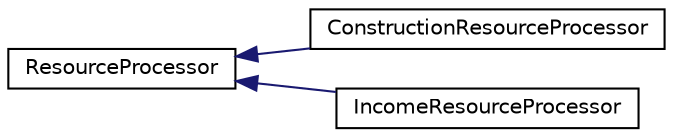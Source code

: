 digraph "Graphical Class Hierarchy"
{
 // LATEX_PDF_SIZE
  edge [fontname="Helvetica",fontsize="10",labelfontname="Helvetica",labelfontsize="10"];
  node [fontname="Helvetica",fontsize="10",shape=record];
  rankdir="LR";
  Node0 [label="ResourceProcessor",height=0.2,width=0.4,color="black", fillcolor="white", style="filled",URL="$classResourceProcessor.html",tooltip="Abstract base class for processing and managing resources."];
  Node0 -> Node1 [dir="back",color="midnightblue",fontsize="10",style="solid",fontname="Helvetica"];
  Node1 [label="ConstructionResourceProcessor",height=0.2,width=0.4,color="black", fillcolor="white", style="filled",URL="$classConstructionResourceProcessor.html",tooltip="Manages the processing and storage of construction resources within the game."];
  Node0 -> Node2 [dir="back",color="midnightblue",fontsize="10",style="solid",fontname="Helvetica"];
  Node2 [label="IncomeResourceProcessor",height=0.2,width=0.4,color="black", fillcolor="white", style="filled",URL="$classIncomeResourceProcessor.html",tooltip="Processes and manages storage for income-generating resources."];
}
